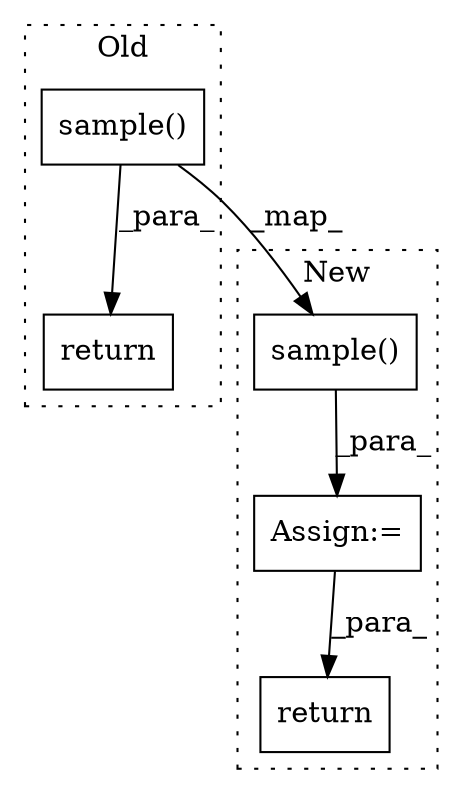 digraph G {
subgraph cluster0 {
1 [label="sample()" a="75" s="1021,1048" l="15,1" shape="box"];
5 [label="return" a="93" s="1014" l="7" shape="box"];
label = "Old";
style="dotted";
}
subgraph cluster1 {
2 [label="sample()" a="75" s="1020,1047" l="15,1" shape="box"];
3 [label="Assign:=" a="68" s="1017" l="3" shape="box"];
4 [label="return" a="93" s="1057" l="7" shape="box"];
label = "New";
style="dotted";
}
1 -> 5 [label="_para_"];
1 -> 2 [label="_map_"];
2 -> 3 [label="_para_"];
3 -> 4 [label="_para_"];
}